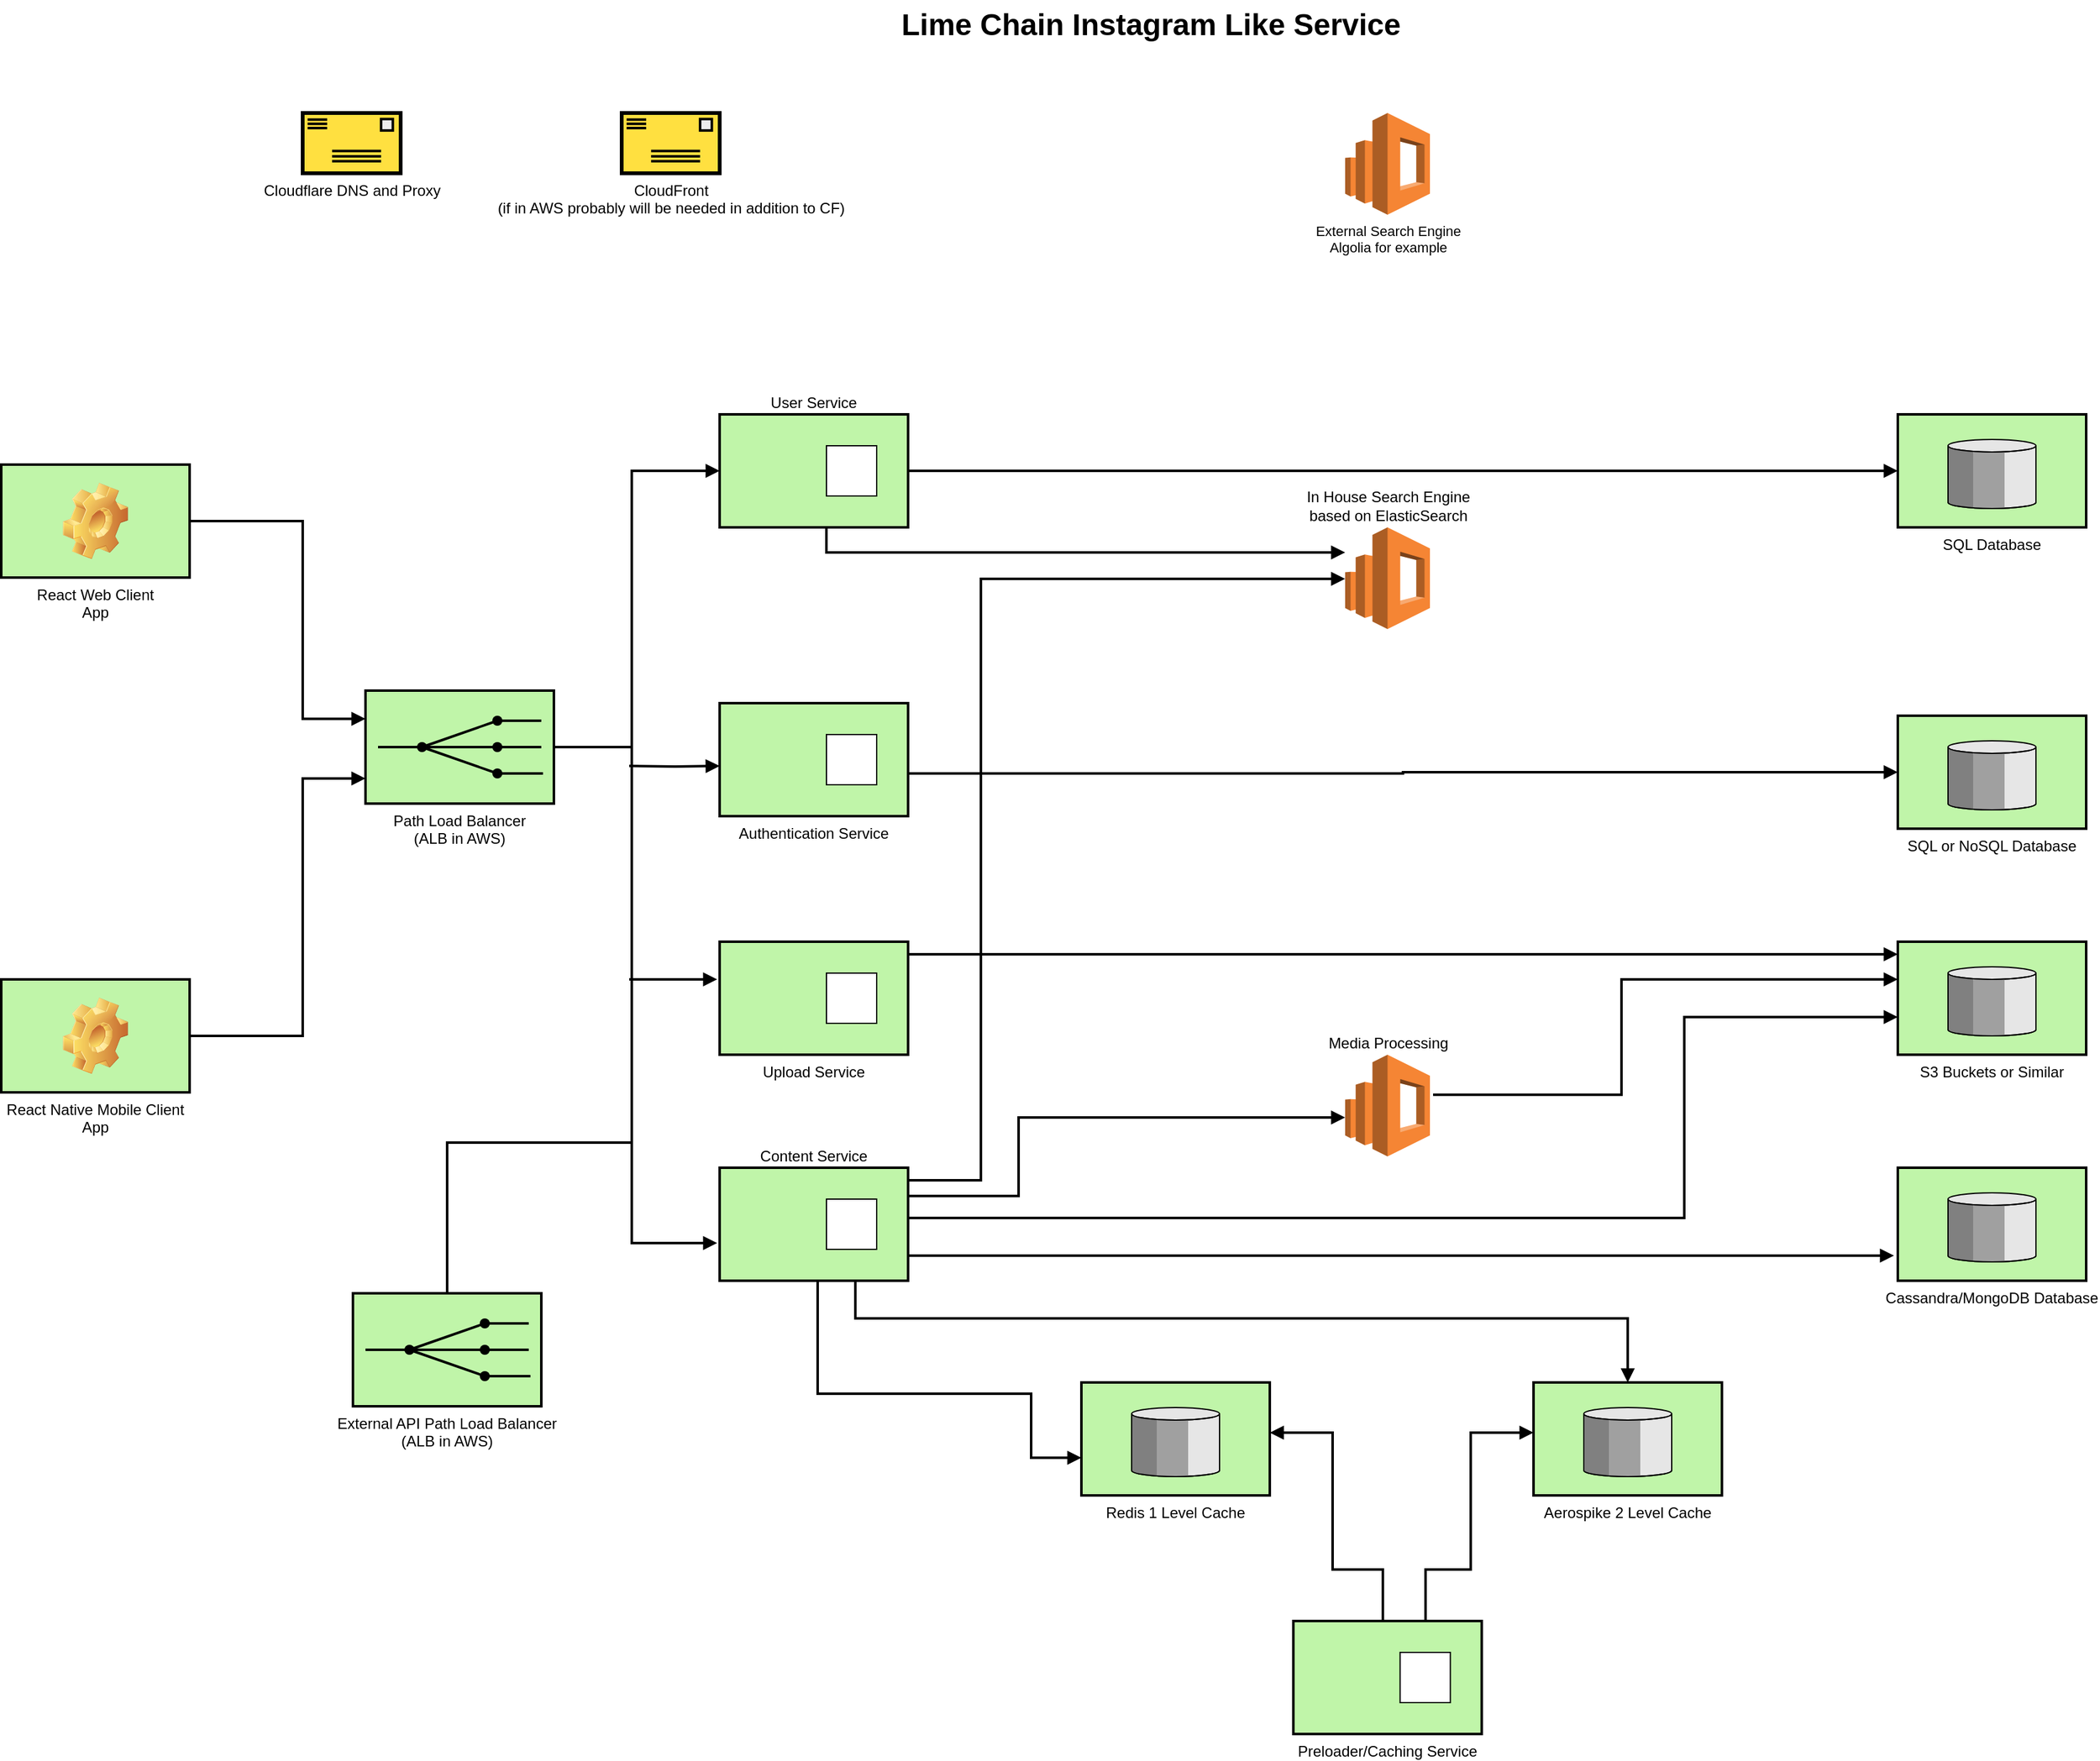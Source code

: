 <mxfile version="14.5.1" type="device"><diagram name="Page-1" id="74b105a0-9070-1c63-61bc-23e55f88626e"><mxGraphModel dx="2370" dy="1370" grid="1" gridSize="10" guides="1" tooltips="1" connect="1" arrows="1" fold="1" page="1" pageScale="1.5" pageWidth="1169" pageHeight="826" background="none" math="0" shadow="0"><root><mxCell id="0" style=";html=1;"/><mxCell id="1" style=";html=1;" parent="0"/><mxCell id="10b056a9c633e61c-19" style="edgeStyle=orthogonalEdgeStyle;rounded=0;html=1;endArrow=block;endFill=1;jettySize=auto;orthogonalLoop=1;strokeWidth=2;startArrow=none;startFill=0;" parent="1" target="10b056a9c633e61c-6" edge="1"><mxGeometry relative="1" as="geometry"><Array as="points"><mxPoint x="852" y="635"/><mxPoint x="852" y="415"/></Array><mxPoint x="782" y="635" as="sourcePoint"/></mxGeometry></mxCell><mxCell id="10b056a9c633e61c-21" style="edgeStyle=orthogonalEdgeStyle;rounded=0;html=1;endArrow=block;endFill=1;jettySize=auto;orthogonalLoop=1;strokeWidth=2;startArrow=none;startFill=0;" parent="1" edge="1"><mxGeometry relative="1" as="geometry"><Array as="points"><mxPoint x="852" y="635"/><mxPoint x="852" y="1030"/><mxPoint x="910" y="1030"/></Array><mxPoint x="782" y="635" as="sourcePoint"/><mxPoint x="920" y="1030" as="targetPoint"/></mxGeometry></mxCell><mxCell id="10b056a9c633e61c-4" value="React Web Client &#10;App" style="strokeWidth=2;dashed=0;align=center;fontSize=12;shape=rect;verticalLabelPosition=bottom;verticalAlign=top;fillColor=#c0f5a9;labelPosition=center;" parent="1" vertex="1"><mxGeometry x="350" y="410" width="150" height="90" as="geometry"/></mxCell><mxCell id="10b056a9c633e61c-6" value="User Service" style="strokeWidth=2;dashed=0;align=center;fontSize=12;shape=rect;verticalLabelPosition=top;verticalAlign=bottom;fillColor=#c0f5a9;labelPosition=center;" parent="1" vertex="1"><mxGeometry x="922" y="370" width="150" height="90" as="geometry"/></mxCell><mxCell id="10b056a9c633e61c-7" value="" style="strokeWidth=1;dashed=0;align=center;fontSize=8;shape=rect;fillColor=#ffffff;strokeColor=#000000;" parent="10b056a9c633e61c-6" vertex="1"><mxGeometry x="85" y="25" width="40" height="40" as="geometry"/></mxCell><mxCell id="10b056a9c633e61c-8" value="Content Service" style="strokeWidth=2;dashed=0;align=center;fontSize=12;shape=rect;verticalLabelPosition=top;verticalAlign=bottom;fillColor=#c0f5a9;labelPosition=center;" parent="1" vertex="1"><mxGeometry x="922" y="970" width="150" height="90" as="geometry"/></mxCell><mxCell id="10b056a9c633e61c-9" value="" style="strokeWidth=1;dashed=0;align=center;fontSize=8;shape=rect" parent="10b056a9c633e61c-8" vertex="1"><mxGeometry x="85" y="25" width="40" height="40" as="geometry"/></mxCell><mxCell id="10b056a9c633e61c-27" style="edgeStyle=orthogonalEdgeStyle;rounded=0;html=1;endArrow=block;endFill=1;jettySize=auto;orthogonalLoop=1;strokeWidth=2;startArrow=none;startFill=0;exitX=1;exitY=0.5;exitDx=0;exitDy=0;" parent="1" source="10b056a9c633e61c-6" target="10b056a9c633e61c-15" edge="1"><mxGeometry relative="1" as="geometry"><mxPoint x="1230" y="435" as="sourcePoint"/></mxGeometry></mxCell><mxCell id="10b056a9c633e61c-15" value="SQL Database" style="strokeWidth=2;dashed=0;align=center;fontSize=12;verticalLabelPosition=bottom;verticalAlign=top;shape=mxgraph.eip.message_store;fillColor=#c0f5a9" parent="1" vertex="1"><mxGeometry x="1860" y="370" width="150" height="90" as="geometry"/></mxCell><mxCell id="10b056a9c633e61c-30" value="Lime Chain Instagram Like Service" style="text;strokeColor=none;fillColor=none;html=1;fontSize=24;fontStyle=1;verticalAlign=middle;align=center;" parent="1" vertex="1"><mxGeometry x="540" y="40" width="1450" height="40" as="geometry"/></mxCell><mxCell id="tZ2PuVNgveMmx6lej494-7" value="React Native Mobile Client&#10;App" style="strokeWidth=2;dashed=0;align=center;fontSize=12;shape=rect;verticalLabelPosition=bottom;verticalAlign=top;fillColor=#c0f5a9" parent="1" vertex="1"><mxGeometry x="350" y="820" width="150" height="90" as="geometry"/></mxCell><mxCell id="tZ2PuVNgveMmx6lej494-11" value="Cassandra/MongoDB Database" style="strokeWidth=2;dashed=0;align=center;fontSize=12;verticalLabelPosition=bottom;verticalAlign=top;shape=mxgraph.eip.message_store;fillColor=#c0f5a9" parent="1" vertex="1"><mxGeometry x="1860" y="970" width="150" height="90" as="geometry"/></mxCell><mxCell id="ci0iclBK2AWN1ZwF1z5L-4" style="edgeStyle=orthogonalEdgeStyle;rounded=0;html=1;endArrow=block;endFill=1;jettySize=auto;orthogonalLoop=1;strokeWidth=2;startArrow=none;startFill=0;exitX=1;exitY=0.5;exitDx=0;exitDy=0;entryX=0;entryY=0.25;entryDx=0;entryDy=0;entryPerimeter=0;" parent="1" source="10b056a9c633e61c-4" target="ci0iclBK2AWN1ZwF1z5L-6" edge="1"><mxGeometry relative="1" as="geometry"><mxPoint x="560" y="455" as="sourcePoint"/><mxPoint x="800" y="630" as="targetPoint"/><Array as="points"><mxPoint x="590" y="455"/><mxPoint x="590" y="613"/></Array></mxGeometry></mxCell><mxCell id="ci0iclBK2AWN1ZwF1z5L-5" style="edgeStyle=orthogonalEdgeStyle;rounded=0;html=1;endArrow=block;endFill=1;jettySize=auto;orthogonalLoop=1;strokeWidth=2;startArrow=none;startFill=0;exitX=1;exitY=0.5;exitDx=0;exitDy=0;" parent="1" source="tZ2PuVNgveMmx6lej494-7" target="ci0iclBK2AWN1ZwF1z5L-6" edge="1"><mxGeometry relative="1" as="geometry"><mxPoint x="540" y="880" as="sourcePoint"/><mxPoint x="800" y="700" as="targetPoint"/><Array as="points"><mxPoint x="590" y="865"/><mxPoint x="590" y="660"/></Array></mxGeometry></mxCell><mxCell id="ci0iclBK2AWN1ZwF1z5L-6" value="Path Load Balancer&#10;(ALB in AWS)" style="strokeWidth=2;dashed=0;align=center;fontSize=12;fillColor=#c0f5a9;verticalLabelPosition=bottom;verticalAlign=top;shape=mxgraph.eip.recipient_list;" parent="1" vertex="1"><mxGeometry x="640" y="590" width="150" height="90" as="geometry"/></mxCell><mxCell id="ci0iclBK2AWN1ZwF1z5L-8" style="edgeStyle=orthogonalEdgeStyle;rounded=0;html=1;endArrow=block;endFill=1;jettySize=auto;orthogonalLoop=1;strokeWidth=2;startArrow=none;startFill=0;entryX=0;entryY=0.556;entryDx=0;entryDy=0;entryPerimeter=0;" parent="1" edge="1" target="i90pV6WwLvsWiR-VHnsH-2"><mxGeometry relative="1" as="geometry"><mxPoint x="850" y="650" as="sourcePoint"/><mxPoint x="922" y="650" as="targetPoint"/><Array as="points"/></mxGeometry></mxCell><mxCell id="ci0iclBK2AWN1ZwF1z5L-9" value="External API Path Load Balancer&#10;(ALB in AWS)" style="strokeWidth=2;dashed=0;align=center;fontSize=12;fillColor=#c0f5a9;verticalLabelPosition=bottom;verticalAlign=top;shape=mxgraph.eip.recipient_list;" parent="1" vertex="1"><mxGeometry x="630" y="1070" width="150" height="90" as="geometry"/></mxCell><mxCell id="ci0iclBK2AWN1ZwF1z5L-21" style="edgeStyle=orthogonalEdgeStyle;rounded=0;html=1;endArrow=none;endFill=0;jettySize=auto;orthogonalLoop=1;strokeWidth=2;startArrow=none;startFill=0;exitX=0.5;exitY=0;exitDx=0;exitDy=0;exitPerimeter=0;" parent="1" source="ci0iclBK2AWN1ZwF1z5L-9" edge="1"><mxGeometry relative="1" as="geometry"><mxPoint x="680" y="930" as="sourcePoint"/><mxPoint x="851" y="950" as="targetPoint"/><Array as="points"><mxPoint x="705" y="950"/></Array></mxGeometry></mxCell><mxCell id="ci0iclBK2AWN1ZwF1z5L-23" value="&lt;font style=&quot;font-size: 12px&quot;&gt;Cloudflare DNS and Proxy&lt;/font&gt;" style="strokeWidth=3;outlineConnect=0;dashed=0;align=center;fontSize=8;shape=mxgraph.eip.retAddr;html=1;verticalLabelPosition=bottom;fillColor=#FFE040;verticalAlign=top;" parent="1" vertex="1"><mxGeometry x="590" y="130" width="78" height="48" as="geometry"/></mxCell><mxCell id="ci0iclBK2AWN1ZwF1z5L-24" value="&lt;font style=&quot;font-size: 12px&quot;&gt;CloudFront &lt;br&gt;(if in AWS probably will be needed in addition to CF)&lt;/font&gt;" style="strokeWidth=3;outlineConnect=0;dashed=0;align=center;fontSize=8;shape=mxgraph.eip.retAddr;html=1;verticalLabelPosition=bottom;fillColor=#FFE040;verticalAlign=top;" parent="1" vertex="1"><mxGeometry x="844" y="130" width="78" height="48" as="geometry"/></mxCell><mxCell id="ci0iclBK2AWN1ZwF1z5L-25" value="&lt;font style=&quot;font-size: 12px&quot;&gt;In House Search Engine&lt;br&gt;based on ElasticSearch&lt;/font&gt;" style="outlineConnect=0;dashed=0;verticalLabelPosition=top;verticalAlign=bottom;align=center;html=1;shape=mxgraph.aws3.elasticsearch_service;fillColor=#F58534;gradientColor=none;fontFamily=Helvetica;fontSize=11;labelPosition=center;" parent="1" vertex="1"><mxGeometry x="1420" y="460" width="67.5" height="81" as="geometry"/></mxCell><mxCell id="ci0iclBK2AWN1ZwF1z5L-26" style="edgeStyle=orthogonalEdgeStyle;rounded=0;html=1;endArrow=block;endFill=1;jettySize=auto;orthogonalLoop=1;strokeWidth=2;startArrow=none;startFill=0;" parent="1" source="10b056a9c633e61c-8" target="ci0iclBK2AWN1ZwF1z5L-25" edge="1"><mxGeometry relative="1" as="geometry"><mxPoint x="1076" y="980" as="sourcePoint"/><mxPoint x="1172" y="830" as="targetPoint"/><Array as="points"><mxPoint x="1130" y="980"/><mxPoint x="1130" y="501"/></Array></mxGeometry></mxCell><mxCell id="ci0iclBK2AWN1ZwF1z5L-27" style="edgeStyle=orthogonalEdgeStyle;rounded=0;html=1;endArrow=block;endFill=1;jettySize=auto;orthogonalLoop=1;strokeWidth=2;startArrow=none;startFill=0;" parent="1" source="10b056a9c633e61c-6" target="ci0iclBK2AWN1ZwF1z5L-25" edge="1"><mxGeometry relative="1" as="geometry"><mxPoint x="1007" y="850" as="sourcePoint"/><mxPoint x="1220" y="650" as="targetPoint"/><Array as="points"><mxPoint x="1007" y="480"/></Array></mxGeometry></mxCell><mxCell id="ci0iclBK2AWN1ZwF1z5L-28" value="External Search Engine&lt;br&gt;Algolia for example" style="outlineConnect=0;dashed=0;verticalLabelPosition=bottom;verticalAlign=top;align=center;html=1;shape=mxgraph.aws3.elasticsearch_service;fillColor=#F58534;gradientColor=none;fontFamily=Helvetica;fontSize=11;" parent="1" vertex="1"><mxGeometry x="1420" y="130" width="67.5" height="81" as="geometry"/></mxCell><mxCell id="ci0iclBK2AWN1ZwF1z5L-29" value="Upload Service" style="strokeWidth=2;dashed=0;align=center;fontSize=12;shape=rect;verticalLabelPosition=bottom;verticalAlign=top;fillColor=#c0f5a9;labelPosition=center;" parent="1" vertex="1"><mxGeometry x="922" y="790" width="150" height="90" as="geometry"/></mxCell><mxCell id="ci0iclBK2AWN1ZwF1z5L-30" value="" style="strokeWidth=1;dashed=0;align=center;fontSize=8;shape=rect;fillColor=#ffffff;strokeColor=#000000;" parent="ci0iclBK2AWN1ZwF1z5L-29" vertex="1"><mxGeometry x="85" y="25" width="40" height="40" as="geometry"/></mxCell><mxCell id="ci0iclBK2AWN1ZwF1z5L-31" style="edgeStyle=orthogonalEdgeStyle;rounded=0;html=1;endArrow=block;endFill=1;jettySize=auto;orthogonalLoop=1;strokeWidth=2;startArrow=none;startFill=0;" parent="1" edge="1"><mxGeometry relative="1" as="geometry"><mxPoint x="850" y="820" as="sourcePoint"/><mxPoint x="920" y="820" as="targetPoint"/><Array as="points"><mxPoint x="888" y="820"/></Array></mxGeometry></mxCell><mxCell id="ci0iclBK2AWN1ZwF1z5L-32" value="S3 Buckets or Similar" style="strokeWidth=2;dashed=0;align=center;fontSize=12;verticalLabelPosition=bottom;verticalAlign=top;shape=mxgraph.eip.message_store;fillColor=#c0f5a9" parent="1" vertex="1"><mxGeometry x="1860" y="790" width="150" height="90" as="geometry"/></mxCell><mxCell id="ci0iclBK2AWN1ZwF1z5L-33" style="edgeStyle=orthogonalEdgeStyle;rounded=0;html=1;endArrow=block;endFill=1;jettySize=auto;orthogonalLoop=1;strokeWidth=2;startArrow=none;startFill=0;" parent="1" edge="1"><mxGeometry relative="1" as="geometry"><mxPoint x="1072" y="800" as="sourcePoint"/><mxPoint x="1860" y="800" as="targetPoint"/><Array as="points"><mxPoint x="1072" y="800"/><mxPoint x="1860" y="800"/></Array></mxGeometry></mxCell><mxCell id="ci0iclBK2AWN1ZwF1z5L-34" value="&lt;span style=&quot;font-size: 12px&quot;&gt;Media Processing&lt;/span&gt;" style="outlineConnect=0;dashed=0;verticalLabelPosition=top;verticalAlign=bottom;align=center;html=1;shape=mxgraph.aws3.elasticsearch_service;fillColor=#F58534;gradientColor=none;fontFamily=Helvetica;fontSize=11;labelPosition=center;" parent="1" vertex="1"><mxGeometry x="1420" y="880" width="67.5" height="81" as="geometry"/></mxCell><mxCell id="ci0iclBK2AWN1ZwF1z5L-36" style="edgeStyle=orthogonalEdgeStyle;rounded=0;html=1;endArrow=block;endFill=1;jettySize=auto;orthogonalLoop=1;strokeWidth=2;startArrow=none;startFill=0;exitX=1;exitY=0.25;exitDx=0;exitDy=0;" parent="1" source="10b056a9c633e61c-8" target="ci0iclBK2AWN1ZwF1z5L-34" edge="1"><mxGeometry relative="1" as="geometry"><mxPoint x="1160" y="920" as="sourcePoint"/><mxPoint x="1210" y="680" as="targetPoint"/><Array as="points"><mxPoint x="1160" y="993"/><mxPoint x="1160" y="930"/></Array></mxGeometry></mxCell><mxCell id="ci0iclBK2AWN1ZwF1z5L-37" value="SQL or NoSQL Database" style="strokeWidth=2;dashed=0;align=center;fontSize=12;verticalLabelPosition=bottom;verticalAlign=top;shape=mxgraph.eip.message_store;fillColor=#c0f5a9" parent="1" vertex="1"><mxGeometry x="1860" y="610" width="150" height="90" as="geometry"/></mxCell><mxCell id="ci0iclBK2AWN1ZwF1z5L-38" style="edgeStyle=orthogonalEdgeStyle;rounded=0;html=1;endArrow=block;endFill=1;jettySize=auto;orthogonalLoop=1;strokeWidth=2;startArrow=none;startFill=0;exitX=0.993;exitY=0.622;exitDx=0;exitDy=0;entryX=0;entryY=0.5;entryDx=0;entryDy=0;entryPerimeter=0;exitPerimeter=0;" parent="1" target="ci0iclBK2AWN1ZwF1z5L-37" edge="1" source="i90pV6WwLvsWiR-VHnsH-2"><mxGeometry relative="1" as="geometry"><mxPoint x="1072" y="654.5" as="sourcePoint"/><mxPoint x="1430" y="654.5" as="targetPoint"/></mxGeometry></mxCell><mxCell id="ci0iclBK2AWN1ZwF1z5L-39" style="edgeStyle=orthogonalEdgeStyle;rounded=0;html=1;endArrow=block;endFill=1;jettySize=auto;orthogonalLoop=1;strokeWidth=2;startArrow=none;startFill=0;exitX=1.037;exitY=0.394;exitDx=0;exitDy=0;exitPerimeter=0;" parent="1" source="ci0iclBK2AWN1ZwF1z5L-34" edge="1"><mxGeometry relative="1" as="geometry"><mxPoint x="1600" y="932" as="sourcePoint"/><mxPoint x="1860" y="820" as="targetPoint"/><Array as="points"><mxPoint x="1640" y="912"/><mxPoint x="1640" y="820"/><mxPoint x="1860" y="820"/></Array></mxGeometry></mxCell><mxCell id="ci0iclBK2AWN1ZwF1z5L-40" value="Preloader/Caching Service" style="strokeWidth=2;dashed=0;align=center;fontSize=12;shape=rect;verticalLabelPosition=bottom;verticalAlign=top;fillColor=#c0f5a9" parent="1" vertex="1"><mxGeometry x="1378.75" y="1331" width="150" height="90" as="geometry"/></mxCell><mxCell id="ci0iclBK2AWN1ZwF1z5L-41" value="" style="strokeWidth=1;dashed=0;align=center;fontSize=8;shape=rect" parent="ci0iclBK2AWN1ZwF1z5L-40" vertex="1"><mxGeometry x="85" y="25" width="40" height="40" as="geometry"/></mxCell><mxCell id="ci0iclBK2AWN1ZwF1z5L-42" value="Aerospike 2 Level Cache" style="strokeWidth=2;dashed=0;align=center;fontSize=12;verticalLabelPosition=bottom;verticalAlign=top;shape=mxgraph.eip.message_store;fillColor=#c0f5a9" parent="1" vertex="1"><mxGeometry x="1570" y="1141" width="150" height="90" as="geometry"/></mxCell><mxCell id="ci0iclBK2AWN1ZwF1z5L-43" value="Redis 1 Level Cache" style="strokeWidth=2;dashed=0;align=center;fontSize=12;verticalLabelPosition=bottom;verticalAlign=top;shape=mxgraph.eip.message_store;fillColor=#c0f5a9" parent="1" vertex="1"><mxGeometry x="1210" y="1141" width="150" height="90" as="geometry"/></mxCell><mxCell id="ci0iclBK2AWN1ZwF1z5L-45" style="edgeStyle=orthogonalEdgeStyle;rounded=0;html=1;endArrow=block;endFill=1;jettySize=auto;orthogonalLoop=1;strokeWidth=2;startArrow=none;startFill=0;" parent="1" source="10b056a9c633e61c-8" edge="1"><mxGeometry relative="1" as="geometry"><mxPoint x="1072" y="1010" as="sourcePoint"/><mxPoint x="1860" y="850" as="targetPoint"/><Array as="points"><mxPoint x="1690" y="1010"/><mxPoint x="1690" y="850"/></Array></mxGeometry></mxCell><mxCell id="ci0iclBK2AWN1ZwF1z5L-46" style="edgeStyle=orthogonalEdgeStyle;rounded=0;html=1;endArrow=block;endFill=1;jettySize=auto;orthogonalLoop=1;strokeWidth=2;startArrow=none;startFill=0;exitX=0.5;exitY=0;exitDx=0;exitDy=0;entryX=0;entryY=0.444;entryDx=0;entryDy=0;entryPerimeter=0;" parent="1" source="ci0iclBK2AWN1ZwF1z5L-40" target="ci0iclBK2AWN1ZwF1z5L-42" edge="1"><mxGeometry relative="1" as="geometry"><mxPoint x="1490" y="1321" as="sourcePoint"/><mxPoint x="1550" y="1181" as="targetPoint"/><Array as="points"><mxPoint x="1484" y="1290"/><mxPoint x="1520" y="1290"/><mxPoint x="1520" y="1181"/></Array></mxGeometry></mxCell><mxCell id="ci0iclBK2AWN1ZwF1z5L-47" style="edgeStyle=orthogonalEdgeStyle;rounded=0;html=1;endArrow=block;endFill=1;jettySize=auto;orthogonalLoop=1;strokeWidth=2;startArrow=none;startFill=0;exitX=0.5;exitY=0;exitDx=0;exitDy=0;entryX=1;entryY=0.444;entryDx=0;entryDy=0;entryPerimeter=0;" parent="1" target="ci0iclBK2AWN1ZwF1z5L-43" edge="1"><mxGeometry relative="1" as="geometry"><mxPoint x="1450" y="1331" as="sourcePoint"/><mxPoint x="1566.25" y="1180.96" as="targetPoint"/><Array as="points"><mxPoint x="1450" y="1290"/><mxPoint x="1410" y="1290"/><mxPoint x="1410" y="1181"/></Array></mxGeometry></mxCell><mxCell id="ci0iclBK2AWN1ZwF1z5L-48" style="edgeStyle=orthogonalEdgeStyle;rounded=0;html=1;endArrow=block;endFill=1;jettySize=auto;orthogonalLoop=1;strokeWidth=2;startArrow=none;startFill=0;entryX=0;entryY=0.667;entryDx=0;entryDy=0;entryPerimeter=0;" parent="1" source="10b056a9c633e61c-8" target="ci0iclBK2AWN1ZwF1z5L-43" edge="1"><mxGeometry relative="1" as="geometry"><mxPoint x="1000" y="1130" as="sourcePoint"/><mxPoint x="1060" y="1150" as="targetPoint"/><Array as="points"><mxPoint x="1000" y="1150"/><mxPoint x="1170" y="1150"/><mxPoint x="1170" y="1201"/></Array></mxGeometry></mxCell><mxCell id="ci0iclBK2AWN1ZwF1z5L-49" style="edgeStyle=orthogonalEdgeStyle;rounded=0;html=1;endArrow=block;endFill=1;jettySize=auto;orthogonalLoop=1;strokeWidth=2;startArrow=none;startFill=0;exitX=0.72;exitY=1;exitDx=0;exitDy=0;exitPerimeter=0;" parent="1" source="10b056a9c633e61c-8" edge="1"><mxGeometry relative="1" as="geometry"><mxPoint x="1030" y="1070" as="sourcePoint"/><mxPoint x="1645" y="1141" as="targetPoint"/><Array as="points"><mxPoint x="1030" y="1090"/><mxPoint x="1645" y="1090"/></Array></mxGeometry></mxCell><mxCell id="ci0iclBK2AWN1ZwF1z5L-51" style="edgeStyle=orthogonalEdgeStyle;rounded=0;html=1;endArrow=block;endFill=1;jettySize=auto;orthogonalLoop=1;strokeWidth=2;startArrow=none;startFill=0;exitX=1;exitY=0.75;exitDx=0;exitDy=0;" parent="1" source="10b056a9c633e61c-8" edge="1"><mxGeometry relative="1" as="geometry"><mxPoint x="1090" y="1040" as="sourcePoint"/><mxPoint x="1857" y="1040" as="targetPoint"/><Array as="points"><mxPoint x="1072" y="1040"/></Array></mxGeometry></mxCell><mxCell id="i90pV6WwLvsWiR-VHnsH-2" value="Authentication Service" style="strokeWidth=2;dashed=0;align=center;fontSize=12;shape=rect;verticalLabelPosition=bottom;verticalAlign=top;fillColor=#c0f5a9;labelPosition=center;" vertex="1" parent="1"><mxGeometry x="922" y="600" width="150" height="90" as="geometry"/></mxCell><mxCell id="i90pV6WwLvsWiR-VHnsH-3" value="" style="strokeWidth=1;dashed=0;align=center;fontSize=8;shape=rect;fillColor=#ffffff;strokeColor=#000000;" vertex="1" parent="i90pV6WwLvsWiR-VHnsH-2"><mxGeometry x="85" y="25" width="40" height="40" as="geometry"/></mxCell><mxCell id="i90pV6WwLvsWiR-VHnsH-4" value="" style="shape=image;html=1;verticalLabelPosition=bottom;verticalAlign=top;imageAspect=1;aspect=fixed;image=img/clipart/Gear_128x128.png" vertex="1" parent="1"><mxGeometry x="399" y="424.5" width="52" height="61" as="geometry"/></mxCell><mxCell id="i90pV6WwLvsWiR-VHnsH-5" value="" style="shape=image;html=1;verticalLabelPosition=bottom;verticalAlign=top;imageAspect=1;aspect=fixed;image=img/clipart/Gear_128x128.png" vertex="1" parent="1"><mxGeometry x="399" y="834.5" width="52" height="61" as="geometry"/></mxCell></root></mxGraphModel></diagram></mxfile>